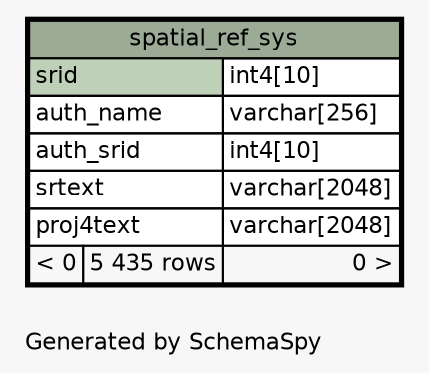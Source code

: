 // dot 2.38.0 on Linux 4.8.0-42-generic
// SchemaSpy rev 590
digraph "oneDegreeRelationshipsDiagram" {
  graph [
    rankdir="RL"
    bgcolor="#f7f7f7"
    label="\nGenerated by SchemaSpy"
    labeljust="l"
    nodesep="0.18"
    ranksep="0.46"
    fontname="Helvetica"
    fontsize="11"
  ];
  node [
    fontname="Helvetica"
    fontsize="11"
    shape="plaintext"
  ];
  edge [
    arrowsize="0.8"
  ];
  "spatial_ref_sys" [
    label=<
    <TABLE BORDER="2" CELLBORDER="1" CELLSPACING="0" BGCOLOR="#ffffff">
      <TR><TD COLSPAN="3" BGCOLOR="#9bab96" ALIGN="CENTER">spatial_ref_sys</TD></TR>
      <TR><TD PORT="srid" COLSPAN="2" BGCOLOR="#bed1b8" ALIGN="LEFT">srid</TD><TD PORT="srid.type" ALIGN="LEFT">int4[10]</TD></TR>
      <TR><TD PORT="auth_name" COLSPAN="2" ALIGN="LEFT">auth_name</TD><TD PORT="auth_name.type" ALIGN="LEFT">varchar[256]</TD></TR>
      <TR><TD PORT="auth_srid" COLSPAN="2" ALIGN="LEFT">auth_srid</TD><TD PORT="auth_srid.type" ALIGN="LEFT">int4[10]</TD></TR>
      <TR><TD PORT="srtext" COLSPAN="2" ALIGN="LEFT">srtext</TD><TD PORT="srtext.type" ALIGN="LEFT">varchar[2048]</TD></TR>
      <TR><TD PORT="proj4text" COLSPAN="2" ALIGN="LEFT">proj4text</TD><TD PORT="proj4text.type" ALIGN="LEFT">varchar[2048]</TD></TR>
      <TR><TD ALIGN="LEFT" BGCOLOR="#f7f7f7">&lt; 0</TD><TD ALIGN="RIGHT" BGCOLOR="#f7f7f7">5 435 rows</TD><TD ALIGN="RIGHT" BGCOLOR="#f7f7f7">0 &gt;</TD></TR>
    </TABLE>>
    URL="spatial_ref_sys.html"
    tooltip="spatial_ref_sys"
  ];
}
